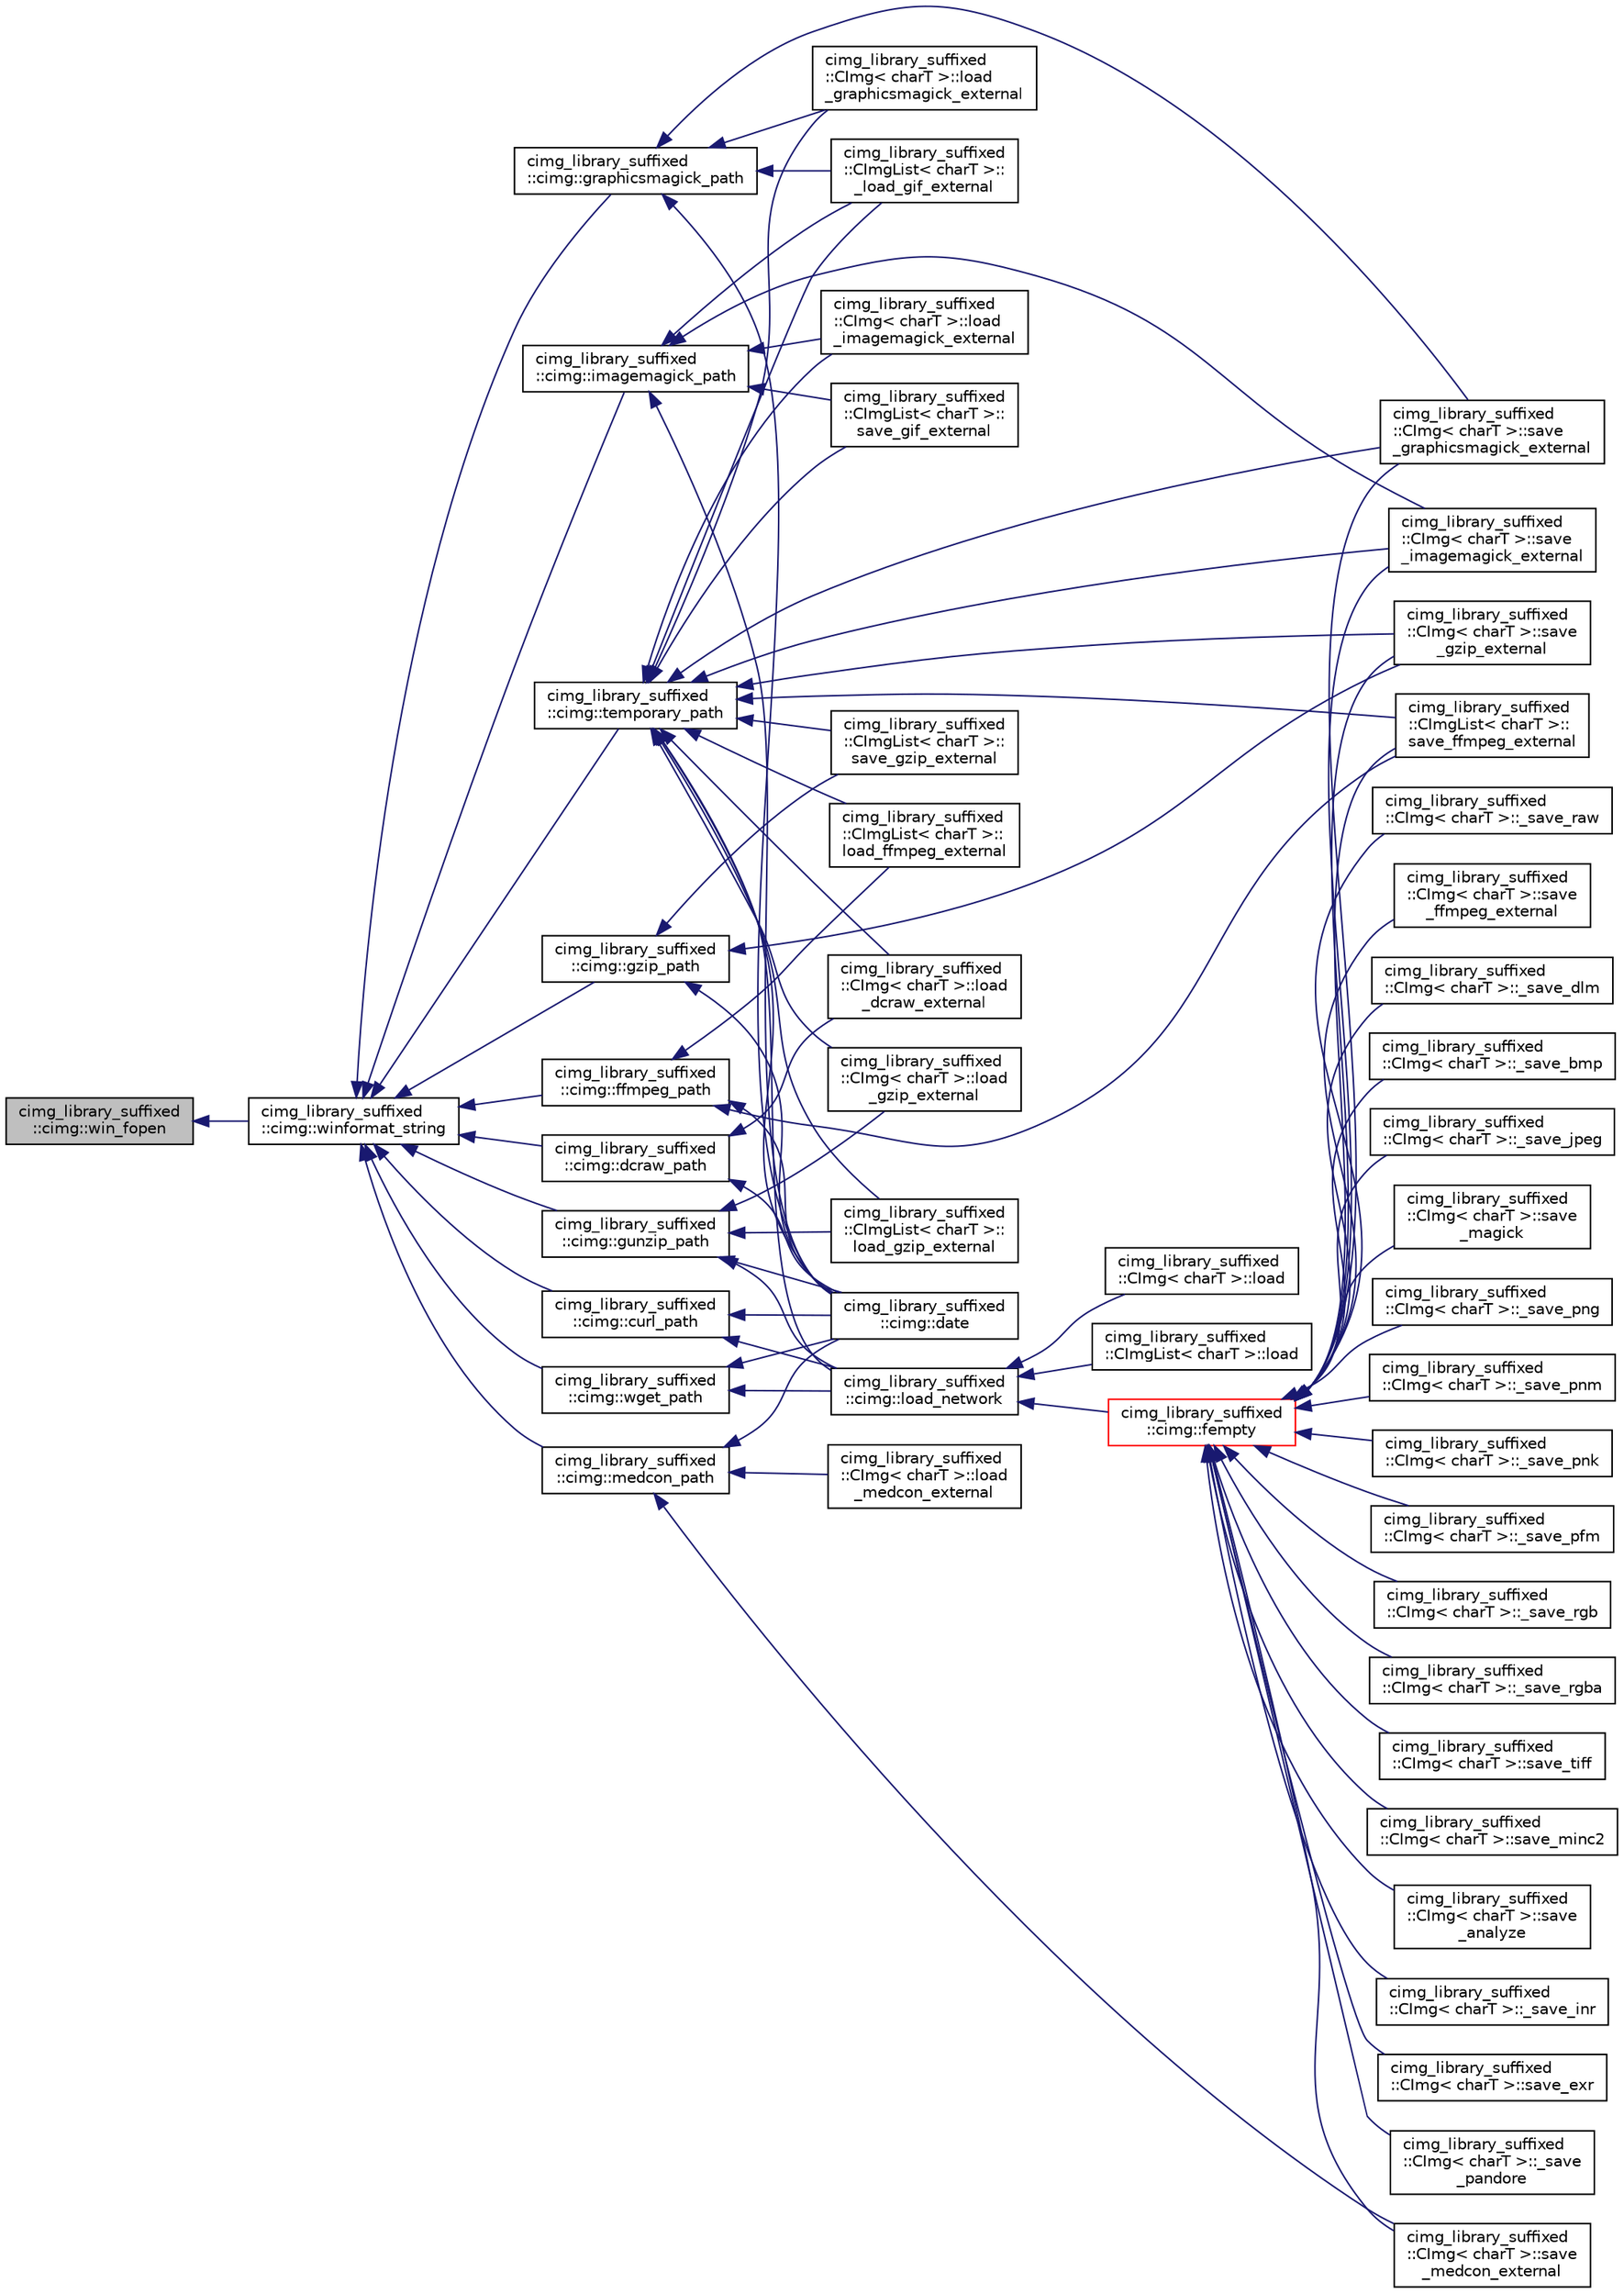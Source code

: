 digraph "cimg_library_suffixed::cimg::win_fopen"
{
  edge [fontname="Helvetica",fontsize="10",labelfontname="Helvetica",labelfontsize="10"];
  node [fontname="Helvetica",fontsize="10",shape=record];
  rankdir="LR";
  Node4831 [label="cimg_library_suffixed\l::cimg::win_fopen",height=0.2,width=0.4,color="black", fillcolor="grey75", style="filled", fontcolor="black"];
  Node4831 -> Node4832 [dir="back",color="midnightblue",fontsize="10",style="solid",fontname="Helvetica"];
  Node4832 [label="cimg_library_suffixed\l::cimg::winformat_string",height=0.2,width=0.4,color="black", fillcolor="white", style="filled",URL="$namespacecimg__library__suffixed_1_1cimg.html#a1b401761f9f3c1d01de8ec6ef6bec731"];
  Node4832 -> Node4833 [dir="back",color="midnightblue",fontsize="10",style="solid",fontname="Helvetica"];
  Node4833 [label="cimg_library_suffixed\l::cimg::temporary_path",height=0.2,width=0.4,color="black", fillcolor="white", style="filled",URL="$namespacecimg__library__suffixed_1_1cimg.html#ae9af8e17db04e875db3b45cbe58892d6",tooltip="Get/set path to store temporary files. "];
  Node4833 -> Node4834 [dir="back",color="midnightblue",fontsize="10",style="solid",fontname="Helvetica"];
  Node4834 [label="cimg_library_suffixed\l::cimg::date",height=0.2,width=0.4,color="black", fillcolor="white", style="filled",URL="$namespacecimg__library__suffixed_1_1cimg.html#aac739bf544269324a04504ebe92b93e9",tooltip="Get current local time (single-attribute version). "];
  Node4833 -> Node4835 [dir="back",color="midnightblue",fontsize="10",style="solid",fontname="Helvetica"];
  Node4835 [label="cimg_library_suffixed\l::CImg\< charT \>::load\l_graphicsmagick_external",height=0.2,width=0.4,color="black", fillcolor="white", style="filled",URL="$structcimg__library__suffixed_1_1_c_img.html#a34578e61c66a0046835660bada43e3d6",tooltip="Load image using GraphicsMagick&#39;s external tool &#39;gm&#39;. "];
  Node4833 -> Node4836 [dir="back",color="midnightblue",fontsize="10",style="solid",fontname="Helvetica"];
  Node4836 [label="cimg_library_suffixed\l::CImg\< charT \>::load\l_gzip_external",height=0.2,width=0.4,color="black", fillcolor="white", style="filled",URL="$structcimg__library__suffixed_1_1_c_img.html#a1f1ef95d7faa4c2c7a72d3d347f30dad",tooltip="Load gzipped image file, using external tool &#39;gunzip&#39;. "];
  Node4833 -> Node4837 [dir="back",color="midnightblue",fontsize="10",style="solid",fontname="Helvetica"];
  Node4837 [label="cimg_library_suffixed\l::CImg\< charT \>::load\l_imagemagick_external",height=0.2,width=0.4,color="black", fillcolor="white", style="filled",URL="$structcimg__library__suffixed_1_1_c_img.html#a8278afa0b313d0f3465ef91dabdac549",tooltip="Load image using ImageMagick&#39;s external tool &#39;convert&#39;. "];
  Node4833 -> Node4838 [dir="back",color="midnightblue",fontsize="10",style="solid",fontname="Helvetica"];
  Node4838 [label="cimg_library_suffixed\l::CImg\< charT \>::load\l_dcraw_external",height=0.2,width=0.4,color="black", fillcolor="white", style="filled",URL="$structcimg__library__suffixed_1_1_c_img.html#ae8ee2dbbc634767b37efabe0f0eb7104",tooltip="Load image from a RAW Color Camera file, using external tool &#39;dcraw&#39;. "];
  Node4833 -> Node4839 [dir="back",color="midnightblue",fontsize="10",style="solid",fontname="Helvetica"];
  Node4839 [label="cimg_library_suffixed\l::CImg\< charT \>::save\l_gzip_external",height=0.2,width=0.4,color="black", fillcolor="white", style="filled",URL="$structcimg__library__suffixed_1_1_c_img.html#a53983bb4f1ebe2a817b68029b8c04cb1",tooltip="Save image using gzip external binary. "];
  Node4833 -> Node4840 [dir="back",color="midnightblue",fontsize="10",style="solid",fontname="Helvetica"];
  Node4840 [label="cimg_library_suffixed\l::CImg\< charT \>::save\l_graphicsmagick_external",height=0.2,width=0.4,color="black", fillcolor="white", style="filled",URL="$structcimg__library__suffixed_1_1_c_img.html#a44f125968c20e8c7d833bf7d75c32db6",tooltip="Save image using GraphicsMagick&#39;s external binary. "];
  Node4833 -> Node4841 [dir="back",color="midnightblue",fontsize="10",style="solid",fontname="Helvetica"];
  Node4841 [label="cimg_library_suffixed\l::CImg\< charT \>::save\l_imagemagick_external",height=0.2,width=0.4,color="black", fillcolor="white", style="filled",URL="$structcimg__library__suffixed_1_1_c_img.html#afbf8db949f62c8bd3f2f73ba3d9c1420",tooltip="Save image using ImageMagick&#39;s external binary. "];
  Node4833 -> Node4842 [dir="back",color="midnightblue",fontsize="10",style="solid",fontname="Helvetica"];
  Node4842 [label="cimg_library_suffixed\l::CImgList\< charT \>::\lload_ffmpeg_external",height=0.2,width=0.4,color="black", fillcolor="white", style="filled",URL="$structcimg__library__suffixed_1_1_c_img_list.html#aa1c97a6c05ba746d02440eec0ad2e602",tooltip="Load an image from a video file using the external tool &#39;ffmpeg&#39;. "];
  Node4833 -> Node4843 [dir="back",color="midnightblue",fontsize="10",style="solid",fontname="Helvetica"];
  Node4843 [label="cimg_library_suffixed\l::CImgList\< charT \>::\l_load_gif_external",height=0.2,width=0.4,color="black", fillcolor="white", style="filled",URL="$structcimg__library__suffixed_1_1_c_img_list.html#a666592ad2e1ecef3317d060696ebbfaa"];
  Node4833 -> Node4844 [dir="back",color="midnightblue",fontsize="10",style="solid",fontname="Helvetica"];
  Node4844 [label="cimg_library_suffixed\l::CImgList\< charT \>::\lload_gzip_external",height=0.2,width=0.4,color="black", fillcolor="white", style="filled",URL="$structcimg__library__suffixed_1_1_c_img_list.html#aae55e9a79bf2f7e08108dd200f63bf2c",tooltip="Load a gzipped list, using external tool &#39;gunzip&#39;. "];
  Node4833 -> Node4845 [dir="back",color="midnightblue",fontsize="10",style="solid",fontname="Helvetica"];
  Node4845 [label="cimg_library_suffixed\l::CImgList\< charT \>::\lsave_gif_external",height=0.2,width=0.4,color="black", fillcolor="white", style="filled",URL="$structcimg__library__suffixed_1_1_c_img_list.html#a759ef20b53f1e507973dc53fcc2c7bb2",tooltip="Save image sequence as a GIF animated file. "];
  Node4833 -> Node4846 [dir="back",color="midnightblue",fontsize="10",style="solid",fontname="Helvetica"];
  Node4846 [label="cimg_library_suffixed\l::CImgList\< charT \>::\lsave_gzip_external",height=0.2,width=0.4,color="black", fillcolor="white", style="filled",URL="$structcimg__library__suffixed_1_1_c_img_list.html#aad5afe8b913e276dd281255dd787b4ba",tooltip="Save list as a gzipped file, using external tool &#39;gzip&#39;. "];
  Node4833 -> Node4847 [dir="back",color="midnightblue",fontsize="10",style="solid",fontname="Helvetica"];
  Node4847 [label="cimg_library_suffixed\l::CImgList\< charT \>::\lsave_ffmpeg_external",height=0.2,width=0.4,color="black", fillcolor="white", style="filled",URL="$structcimg__library__suffixed_1_1_c_img_list.html#af09a45345581747984f4df0607418f2c",tooltip="Save image sequence, using the external tool &#39;ffmpeg&#39;. "];
  Node4833 -> Node4848 [dir="back",color="midnightblue",fontsize="10",style="solid",fontname="Helvetica"];
  Node4848 [label="cimg_library_suffixed\l::cimg::load_network",height=0.2,width=0.4,color="black", fillcolor="white", style="filled",URL="$namespacecimg__library__suffixed_1_1cimg.html#a90c05fe6fc049cba75f3a12807e97158",tooltip="Load file from network as a local temporary file. "];
  Node4848 -> Node4849 [dir="back",color="midnightblue",fontsize="10",style="solid",fontname="Helvetica"];
  Node4849 [label="cimg_library_suffixed\l::cimg::fempty",height=0.2,width=0.4,color="red", fillcolor="white", style="filled",URL="$namespacecimg__library__suffixed_1_1cimg.html#a0f3577978081461118330fc3ecd4b9db",tooltip="Create an empty file. "];
  Node4849 -> Node4850 [dir="back",color="midnightblue",fontsize="10",style="solid",fontname="Helvetica"];
  Node4850 [label="cimg_library_suffixed\l::CImg\< charT \>::_save_dlm",height=0.2,width=0.4,color="black", fillcolor="white", style="filled",URL="$structcimg__library__suffixed_1_1_c_img.html#a78929d9b9d2af829f3e3fc576e99b61d"];
  Node4849 -> Node4851 [dir="back",color="midnightblue",fontsize="10",style="solid",fontname="Helvetica"];
  Node4851 [label="cimg_library_suffixed\l::CImg\< charT \>::_save_bmp",height=0.2,width=0.4,color="black", fillcolor="white", style="filled",URL="$structcimg__library__suffixed_1_1_c_img.html#ae9faefb948746c5d646fe5c80f28c4fc"];
  Node4849 -> Node4852 [dir="back",color="midnightblue",fontsize="10",style="solid",fontname="Helvetica"];
  Node4852 [label="cimg_library_suffixed\l::CImg\< charT \>::_save_jpeg",height=0.2,width=0.4,color="black", fillcolor="white", style="filled",URL="$structcimg__library__suffixed_1_1_c_img.html#aa41e292505817af60a4896ed19302304"];
  Node4849 -> Node4853 [dir="back",color="midnightblue",fontsize="10",style="solid",fontname="Helvetica"];
  Node4853 [label="cimg_library_suffixed\l::CImg\< charT \>::save\l_magick",height=0.2,width=0.4,color="black", fillcolor="white", style="filled",URL="$structcimg__library__suffixed_1_1_c_img.html#a6beb63196c9a26f6894e4654f771c1e5",tooltip="Save image, using built-in ImageMagick++ library. "];
  Node4849 -> Node4854 [dir="back",color="midnightblue",fontsize="10",style="solid",fontname="Helvetica"];
  Node4854 [label="cimg_library_suffixed\l::CImg\< charT \>::_save_png",height=0.2,width=0.4,color="black", fillcolor="white", style="filled",URL="$structcimg__library__suffixed_1_1_c_img.html#aab5e304310373159e357250314e99da6"];
  Node4849 -> Node4855 [dir="back",color="midnightblue",fontsize="10",style="solid",fontname="Helvetica"];
  Node4855 [label="cimg_library_suffixed\l::CImg\< charT \>::_save_pnm",height=0.2,width=0.4,color="black", fillcolor="white", style="filled",URL="$structcimg__library__suffixed_1_1_c_img.html#a3b62455c9523881fa64a47d8362c3d80"];
  Node4849 -> Node4856 [dir="back",color="midnightblue",fontsize="10",style="solid",fontname="Helvetica"];
  Node4856 [label="cimg_library_suffixed\l::CImg\< charT \>::_save_pnk",height=0.2,width=0.4,color="black", fillcolor="white", style="filled",URL="$structcimg__library__suffixed_1_1_c_img.html#a4bcf33abcee45165d20d9530f6c85242"];
  Node4849 -> Node4857 [dir="back",color="midnightblue",fontsize="10",style="solid",fontname="Helvetica"];
  Node4857 [label="cimg_library_suffixed\l::CImg\< charT \>::_save_pfm",height=0.2,width=0.4,color="black", fillcolor="white", style="filled",URL="$structcimg__library__suffixed_1_1_c_img.html#a65be74d7d22bb71e708b3beb8e9cae49"];
  Node4849 -> Node4858 [dir="back",color="midnightblue",fontsize="10",style="solid",fontname="Helvetica"];
  Node4858 [label="cimg_library_suffixed\l::CImg\< charT \>::_save_rgb",height=0.2,width=0.4,color="black", fillcolor="white", style="filled",URL="$structcimg__library__suffixed_1_1_c_img.html#a06c5e27c1dde885a96cfdad05835644e"];
  Node4849 -> Node4859 [dir="back",color="midnightblue",fontsize="10",style="solid",fontname="Helvetica"];
  Node4859 [label="cimg_library_suffixed\l::CImg\< charT \>::_save_rgba",height=0.2,width=0.4,color="black", fillcolor="white", style="filled",URL="$structcimg__library__suffixed_1_1_c_img.html#a974a21a1c7242ff9b08e4590701d920d"];
  Node4849 -> Node4860 [dir="back",color="midnightblue",fontsize="10",style="solid",fontname="Helvetica"];
  Node4860 [label="cimg_library_suffixed\l::CImg\< charT \>::save_tiff",height=0.2,width=0.4,color="black", fillcolor="white", style="filled",URL="$structcimg__library__suffixed_1_1_c_img.html#a87e93148404e8d79b7b5218e58eabf3c",tooltip="Save image as a TIFF file. "];
  Node4849 -> Node4861 [dir="back",color="midnightblue",fontsize="10",style="solid",fontname="Helvetica"];
  Node4861 [label="cimg_library_suffixed\l::CImg\< charT \>::save_minc2",height=0.2,width=0.4,color="black", fillcolor="white", style="filled",URL="$structcimg__library__suffixed_1_1_c_img.html#ab3b2aa455cd56ce20a03cb0b68ca68fc",tooltip="Save image as a MINC2 file. "];
  Node4849 -> Node4862 [dir="back",color="midnightblue",fontsize="10",style="solid",fontname="Helvetica"];
  Node4862 [label="cimg_library_suffixed\l::CImg\< charT \>::save\l_analyze",height=0.2,width=0.4,color="black", fillcolor="white", style="filled",URL="$structcimg__library__suffixed_1_1_c_img.html#a09711118d3b31870942e99adbefffed1",tooltip="Save image as an ANALYZE7.5 or NIFTI file. "];
  Node4849 -> Node4863 [dir="back",color="midnightblue",fontsize="10",style="solid",fontname="Helvetica"];
  Node4863 [label="cimg_library_suffixed\l::CImg\< charT \>::_save_inr",height=0.2,width=0.4,color="black", fillcolor="white", style="filled",URL="$structcimg__library__suffixed_1_1_c_img.html#aa29c8a2179f282535660800f9b9192e0"];
  Node4849 -> Node4864 [dir="back",color="midnightblue",fontsize="10",style="solid",fontname="Helvetica"];
  Node4864 [label="cimg_library_suffixed\l::CImg\< charT \>::save_exr",height=0.2,width=0.4,color="black", fillcolor="white", style="filled",URL="$structcimg__library__suffixed_1_1_c_img.html#ad5fb082bca9bcc268e8f77019788ae51",tooltip="Save image as an OpenEXR file. "];
  Node4849 -> Node4865 [dir="back",color="midnightblue",fontsize="10",style="solid",fontname="Helvetica"];
  Node4865 [label="cimg_library_suffixed\l::CImg\< charT \>::_save\l_pandore",height=0.2,width=0.4,color="black", fillcolor="white", style="filled",URL="$structcimg__library__suffixed_1_1_c_img.html#a01931f2bad5c72da454d990ebcf55f94"];
  Node4849 -> Node4866 [dir="back",color="midnightblue",fontsize="10",style="solid",fontname="Helvetica"];
  Node4866 [label="cimg_library_suffixed\l::CImg\< charT \>::_save_raw",height=0.2,width=0.4,color="black", fillcolor="white", style="filled",URL="$structcimg__library__suffixed_1_1_c_img.html#a069feb3e722bb4a1f52ea72c1c86ca97"];
  Node4849 -> Node4867 [dir="back",color="midnightblue",fontsize="10",style="solid",fontname="Helvetica"];
  Node4867 [label="cimg_library_suffixed\l::CImg\< charT \>::save\l_ffmpeg_external",height=0.2,width=0.4,color="black", fillcolor="white", style="filled",URL="$structcimg__library__suffixed_1_1_c_img.html#a3a8132f303e3295e0219ea4518c6ef20",tooltip="Save volumetric image as a video, using ffmpeg external binary. "];
  Node4849 -> Node4839 [dir="back",color="midnightblue",fontsize="10",style="solid",fontname="Helvetica"];
  Node4849 -> Node4840 [dir="back",color="midnightblue",fontsize="10",style="solid",fontname="Helvetica"];
  Node4849 -> Node4841 [dir="back",color="midnightblue",fontsize="10",style="solid",fontname="Helvetica"];
  Node4849 -> Node4868 [dir="back",color="midnightblue",fontsize="10",style="solid",fontname="Helvetica"];
  Node4868 [label="cimg_library_suffixed\l::CImg\< charT \>::save\l_medcon_external",height=0.2,width=0.4,color="black", fillcolor="white", style="filled",URL="$structcimg__library__suffixed_1_1_c_img.html#a30d02c3d77fc43c8b5845e92268cdab5",tooltip="Save image as a Dicom file. "];
  Node4849 -> Node4847 [dir="back",color="midnightblue",fontsize="10",style="solid",fontname="Helvetica"];
  Node4848 -> Node4872 [dir="back",color="midnightblue",fontsize="10",style="solid",fontname="Helvetica"];
  Node4872 [label="cimg_library_suffixed\l::CImg\< charT \>::load",height=0.2,width=0.4,color="black", fillcolor="white", style="filled",URL="$structcimg__library__suffixed_1_1_c_img.html#ae8353b28bfbc5c4421c7adfbb98fe32f",tooltip="Load image from a file. "];
  Node4848 -> Node4873 [dir="back",color="midnightblue",fontsize="10",style="solid",fontname="Helvetica"];
  Node4873 [label="cimg_library_suffixed\l::CImgList\< charT \>::load",height=0.2,width=0.4,color="black", fillcolor="white", style="filled",URL="$structcimg__library__suffixed_1_1_c_img_list.html#a63bd67d8dd2301933df7decb4612916e",tooltip="Load a list from a file. "];
  Node4832 -> Node4874 [dir="back",color="midnightblue",fontsize="10",style="solid",fontname="Helvetica"];
  Node4874 [label="cimg_library_suffixed\l::cimg::imagemagick_path",height=0.2,width=0.4,color="black", fillcolor="white", style="filled",URL="$namespacecimg__library__suffixed_1_1cimg.html#a96cabeea0a54a10aeee97ead7b672f0f",tooltip="Get/set path to the Program Files/ directory (Windows only). "];
  Node4874 -> Node4834 [dir="back",color="midnightblue",fontsize="10",style="solid",fontname="Helvetica"];
  Node4874 -> Node4837 [dir="back",color="midnightblue",fontsize="10",style="solid",fontname="Helvetica"];
  Node4874 -> Node4841 [dir="back",color="midnightblue",fontsize="10",style="solid",fontname="Helvetica"];
  Node4874 -> Node4843 [dir="back",color="midnightblue",fontsize="10",style="solid",fontname="Helvetica"];
  Node4874 -> Node4845 [dir="back",color="midnightblue",fontsize="10",style="solid",fontname="Helvetica"];
  Node4832 -> Node4875 [dir="back",color="midnightblue",fontsize="10",style="solid",fontname="Helvetica"];
  Node4875 [label="cimg_library_suffixed\l::cimg::graphicsmagick_path",height=0.2,width=0.4,color="black", fillcolor="white", style="filled",URL="$namespacecimg__library__suffixed_1_1cimg.html#ab4063d8fb2c2564596f33f4a75436f76",tooltip="Get/set path to the GraphicsMagick&#39;s gm binary. "];
  Node4875 -> Node4834 [dir="back",color="midnightblue",fontsize="10",style="solid",fontname="Helvetica"];
  Node4875 -> Node4835 [dir="back",color="midnightblue",fontsize="10",style="solid",fontname="Helvetica"];
  Node4875 -> Node4840 [dir="back",color="midnightblue",fontsize="10",style="solid",fontname="Helvetica"];
  Node4875 -> Node4843 [dir="back",color="midnightblue",fontsize="10",style="solid",fontname="Helvetica"];
  Node4832 -> Node4876 [dir="back",color="midnightblue",fontsize="10",style="solid",fontname="Helvetica"];
  Node4876 [label="cimg_library_suffixed\l::cimg::medcon_path",height=0.2,width=0.4,color="black", fillcolor="white", style="filled",URL="$namespacecimg__library__suffixed_1_1cimg.html#a65c2f6f9671ac4f3eae2b5624313926e",tooltip="Get/set path to the XMedcon&#39;s medcon binary. "];
  Node4876 -> Node4834 [dir="back",color="midnightblue",fontsize="10",style="solid",fontname="Helvetica"];
  Node4876 -> Node4877 [dir="back",color="midnightblue",fontsize="10",style="solid",fontname="Helvetica"];
  Node4877 [label="cimg_library_suffixed\l::CImg\< charT \>::load\l_medcon_external",height=0.2,width=0.4,color="black", fillcolor="white", style="filled",URL="$structcimg__library__suffixed_1_1_c_img.html#a8306218d5edf273c822113b799fd89cc",tooltip="Load image from a DICOM file, using XMedcon&#39;s external tool &#39;medcon&#39;. "];
  Node4876 -> Node4868 [dir="back",color="midnightblue",fontsize="10",style="solid",fontname="Helvetica"];
  Node4832 -> Node4878 [dir="back",color="midnightblue",fontsize="10",style="solid",fontname="Helvetica"];
  Node4878 [label="cimg_library_suffixed\l::cimg::ffmpeg_path",height=0.2,width=0.4,color="black", fillcolor="white", style="filled",URL="$namespacecimg__library__suffixed_1_1cimg.html#a5b8fba26176c5506b1eb27e70ca44889",tooltip="Get/set path to the FFMPEG&#39;s ffmpeg binary. "];
  Node4878 -> Node4834 [dir="back",color="midnightblue",fontsize="10",style="solid",fontname="Helvetica"];
  Node4878 -> Node4842 [dir="back",color="midnightblue",fontsize="10",style="solid",fontname="Helvetica"];
  Node4878 -> Node4847 [dir="back",color="midnightblue",fontsize="10",style="solid",fontname="Helvetica"];
  Node4832 -> Node4879 [dir="back",color="midnightblue",fontsize="10",style="solid",fontname="Helvetica"];
  Node4879 [label="cimg_library_suffixed\l::cimg::gzip_path",height=0.2,width=0.4,color="black", fillcolor="white", style="filled",URL="$namespacecimg__library__suffixed_1_1cimg.html#aac00308d827ccbd69bd26c9ba6e1356b",tooltip="Get/set path to the gzip binary. "];
  Node4879 -> Node4834 [dir="back",color="midnightblue",fontsize="10",style="solid",fontname="Helvetica"];
  Node4879 -> Node4839 [dir="back",color="midnightblue",fontsize="10",style="solid",fontname="Helvetica"];
  Node4879 -> Node4846 [dir="back",color="midnightblue",fontsize="10",style="solid",fontname="Helvetica"];
  Node4832 -> Node4880 [dir="back",color="midnightblue",fontsize="10",style="solid",fontname="Helvetica"];
  Node4880 [label="cimg_library_suffixed\l::cimg::gunzip_path",height=0.2,width=0.4,color="black", fillcolor="white", style="filled",URL="$namespacecimg__library__suffixed_1_1cimg.html#a7b4390d7bec2ffbf27d108f1c3a699e0",tooltip="Get/set path to the gunzip binary. "];
  Node4880 -> Node4834 [dir="back",color="midnightblue",fontsize="10",style="solid",fontname="Helvetica"];
  Node4880 -> Node4836 [dir="back",color="midnightblue",fontsize="10",style="solid",fontname="Helvetica"];
  Node4880 -> Node4844 [dir="back",color="midnightblue",fontsize="10",style="solid",fontname="Helvetica"];
  Node4880 -> Node4848 [dir="back",color="midnightblue",fontsize="10",style="solid",fontname="Helvetica"];
  Node4832 -> Node4881 [dir="back",color="midnightblue",fontsize="10",style="solid",fontname="Helvetica"];
  Node4881 [label="cimg_library_suffixed\l::cimg::dcraw_path",height=0.2,width=0.4,color="black", fillcolor="white", style="filled",URL="$namespacecimg__library__suffixed_1_1cimg.html#ad2459563e2ed326f303b9ac4e91744b0",tooltip="Get/set path to the dcraw binary. "];
  Node4881 -> Node4834 [dir="back",color="midnightblue",fontsize="10",style="solid",fontname="Helvetica"];
  Node4881 -> Node4838 [dir="back",color="midnightblue",fontsize="10",style="solid",fontname="Helvetica"];
  Node4832 -> Node4882 [dir="back",color="midnightblue",fontsize="10",style="solid",fontname="Helvetica"];
  Node4882 [label="cimg_library_suffixed\l::cimg::wget_path",height=0.2,width=0.4,color="black", fillcolor="white", style="filled",URL="$namespacecimg__library__suffixed_1_1cimg.html#a36ccf2e6a6542f4e93eac819cf5d91ba",tooltip="Get/set path to the wget binary. "];
  Node4882 -> Node4834 [dir="back",color="midnightblue",fontsize="10",style="solid",fontname="Helvetica"];
  Node4882 -> Node4848 [dir="back",color="midnightblue",fontsize="10",style="solid",fontname="Helvetica"];
  Node4832 -> Node4883 [dir="back",color="midnightblue",fontsize="10",style="solid",fontname="Helvetica"];
  Node4883 [label="cimg_library_suffixed\l::cimg::curl_path",height=0.2,width=0.4,color="black", fillcolor="white", style="filled",URL="$namespacecimg__library__suffixed_1_1cimg.html#aebd4f990c3e148573c96c04dbfdcc5c6",tooltip="Get/set path to the curl binary. "];
  Node4883 -> Node4834 [dir="back",color="midnightblue",fontsize="10",style="solid",fontname="Helvetica"];
  Node4883 -> Node4848 [dir="back",color="midnightblue",fontsize="10",style="solid",fontname="Helvetica"];
}
